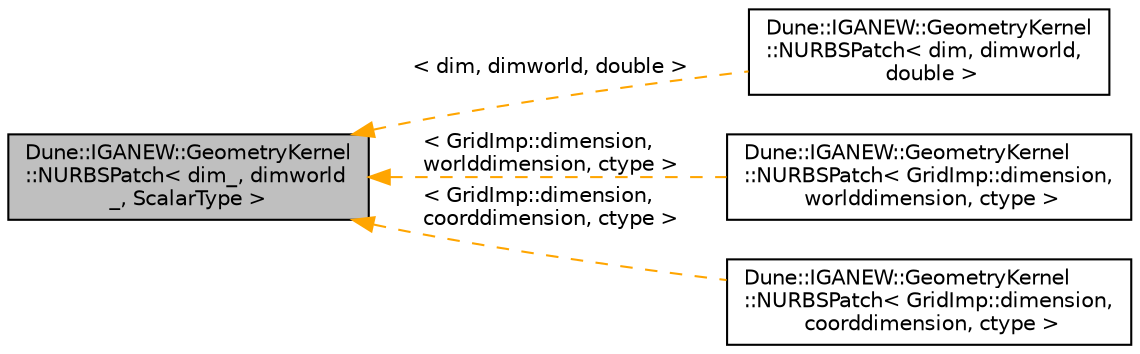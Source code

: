digraph "Dune::IGANEW::GeometryKernel::NURBSPatch&lt; dim_, dimworld_, ScalarType &gt;"
{
 // LATEX_PDF_SIZE
  edge [fontname="Helvetica",fontsize="10",labelfontname="Helvetica",labelfontsize="10"];
  node [fontname="Helvetica",fontsize="10",shape=record];
  rankdir="LR";
  Node1 [label="Dune::IGANEW::GeometryKernel\l::NURBSPatch\< dim_, dimworld\l_, ScalarType \>",height=0.2,width=0.4,color="black", fillcolor="grey75", style="filled", fontcolor="black",tooltip=" "];
  Node1 -> Node2 [dir="back",color="orange",fontsize="10",style="dashed",label=" \< dim, dimworld, double \>" ,fontname="Helvetica"];
  Node2 [label="Dune::IGANEW::GeometryKernel\l::NURBSPatch\< dim, dimworld,\l double \>",height=0.2,width=0.4,color="black", fillcolor="white", style="filled",URL="$d4/d94/a00967.html",tooltip=" "];
  Node1 -> Node3 [dir="back",color="orange",fontsize="10",style="dashed",label=" \< GridImp::dimension,\l worlddimension, ctype \>" ,fontname="Helvetica"];
  Node3 [label="Dune::IGANEW::GeometryKernel\l::NURBSPatch\< GridImp::dimension,\l worlddimension, ctype \>",height=0.2,width=0.4,color="black", fillcolor="white", style="filled",URL="$d4/d94/a00967.html",tooltip=" "];
  Node1 -> Node4 [dir="back",color="orange",fontsize="10",style="dashed",label=" \< GridImp::dimension,\l coorddimension, ctype \>" ,fontname="Helvetica"];
  Node4 [label="Dune::IGANEW::GeometryKernel\l::NURBSPatch\< GridImp::dimension,\l coorddimension, ctype \>",height=0.2,width=0.4,color="black", fillcolor="white", style="filled",URL="$d4/d94/a00967.html",tooltip=" "];
}
